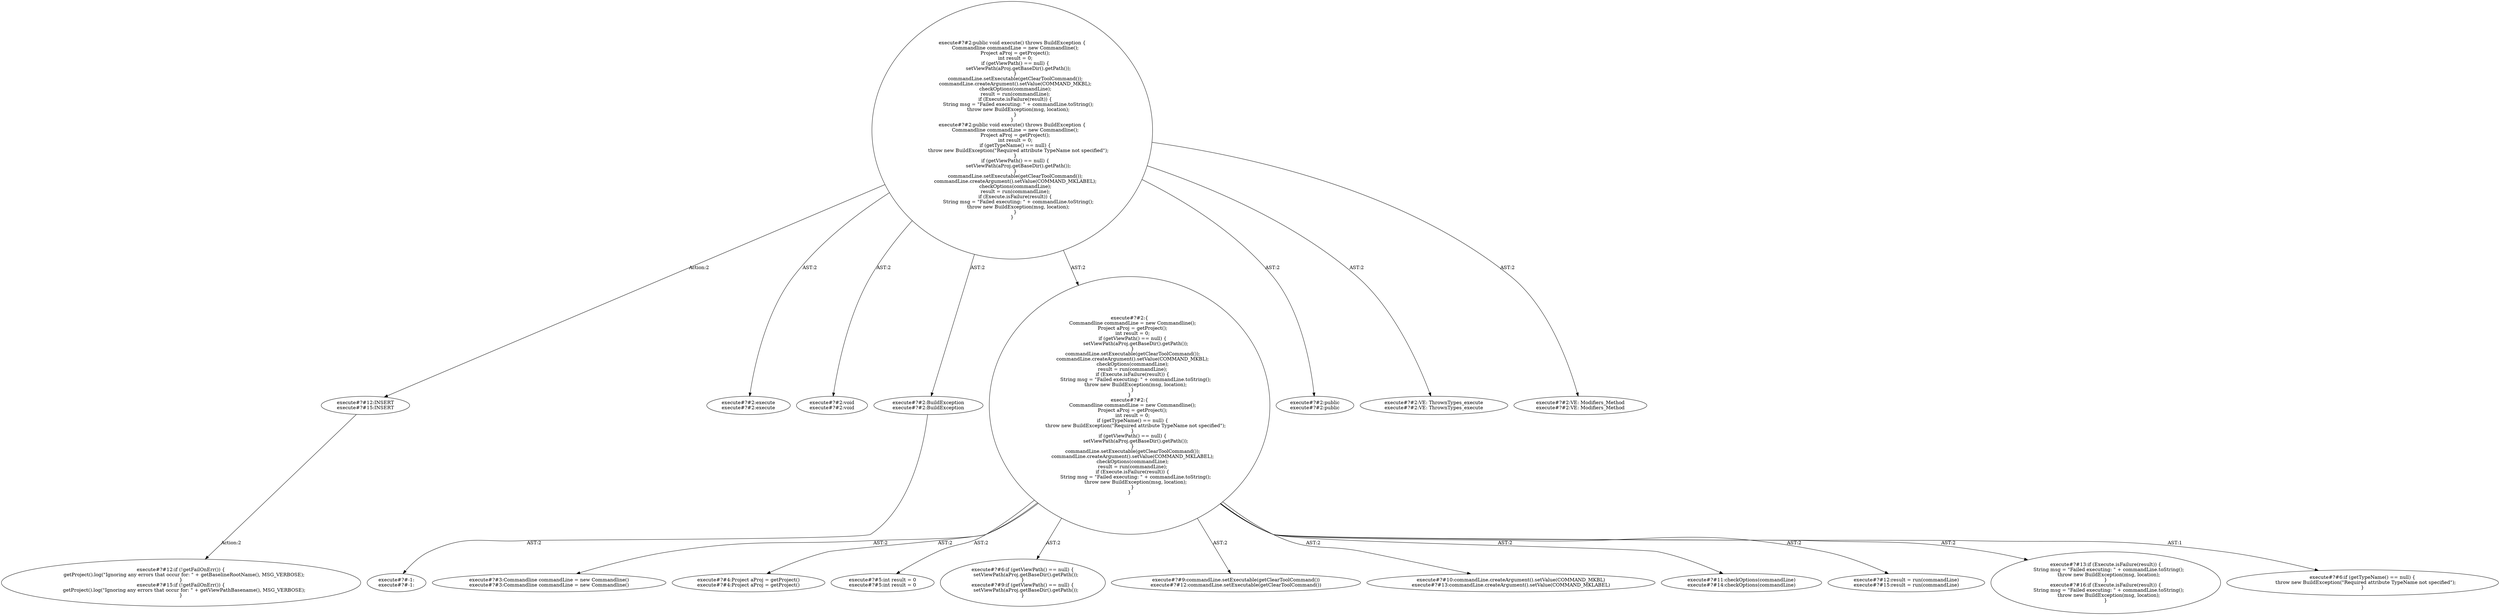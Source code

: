 digraph "Pattern" {
0 [label="execute#?#12:INSERT
execute#?#15:INSERT" shape=ellipse]
1 [label="execute#?#2:public void execute() throws BuildException \{
    Commandline commandLine = new Commandline();
    Project aProj = getProject();
    int result = 0;
    if (getViewPath() == null) \{
        setViewPath(aProj.getBaseDir().getPath());
    \}
    commandLine.setExecutable(getClearToolCommand());
    commandLine.createArgument().setValue(COMMAND_MKBL);
    checkOptions(commandLine);
    result = run(commandLine);
    if (Execute.isFailure(result)) \{
        String msg = \"Failed executing: \" + commandLine.toString();
        throw new BuildException(msg, location);
    \}
\}
execute#?#2:public void execute() throws BuildException \{
    Commandline commandLine = new Commandline();
    Project aProj = getProject();
    int result = 0;
    if (getTypeName() == null) \{
        throw new BuildException(\"Required attribute TypeName not specified\");
    \}
    if (getViewPath() == null) \{
        setViewPath(aProj.getBaseDir().getPath());
    \}
    commandLine.setExecutable(getClearToolCommand());
    commandLine.createArgument().setValue(COMMAND_MKLABEL);
    checkOptions(commandLine);
    result = run(commandLine);
    if (Execute.isFailure(result)) \{
        String msg = \"Failed executing: \" + commandLine.toString();
        throw new BuildException(msg, location);
    \}
\}" shape=ellipse]
2 [label="execute#?#2:execute
execute#?#2:execute" shape=ellipse]
3 [label="execute#?#2:void
execute#?#2:void" shape=ellipse]
4 [label="execute#?#2:BuildException
execute#?#2:BuildException" shape=ellipse]
5 [label="execute#?#-1:
execute#?#-1:" shape=ellipse]
6 [label="execute#?#2:\{
    Commandline commandLine = new Commandline();
    Project aProj = getProject();
    int result = 0;
    if (getViewPath() == null) \{
        setViewPath(aProj.getBaseDir().getPath());
    \}
    commandLine.setExecutable(getClearToolCommand());
    commandLine.createArgument().setValue(COMMAND_MKBL);
    checkOptions(commandLine);
    result = run(commandLine);
    if (Execute.isFailure(result)) \{
        String msg = \"Failed executing: \" + commandLine.toString();
        throw new BuildException(msg, location);
    \}
\}
execute#?#2:\{
    Commandline commandLine = new Commandline();
    Project aProj = getProject();
    int result = 0;
    if (getTypeName() == null) \{
        throw new BuildException(\"Required attribute TypeName not specified\");
    \}
    if (getViewPath() == null) \{
        setViewPath(aProj.getBaseDir().getPath());
    \}
    commandLine.setExecutable(getClearToolCommand());
    commandLine.createArgument().setValue(COMMAND_MKLABEL);
    checkOptions(commandLine);
    result = run(commandLine);
    if (Execute.isFailure(result)) \{
        String msg = \"Failed executing: \" + commandLine.toString();
        throw new BuildException(msg, location);
    \}
\}" shape=ellipse]
7 [label="execute#?#3:Commandline commandLine = new Commandline()
execute#?#3:Commandline commandLine = new Commandline()" shape=ellipse]
8 [label="execute#?#4:Project aProj = getProject()
execute#?#4:Project aProj = getProject()" shape=ellipse]
9 [label="execute#?#5:int result = 0
execute#?#5:int result = 0" shape=ellipse]
10 [label="execute#?#6:if (getViewPath() == null) \{
    setViewPath(aProj.getBaseDir().getPath());
\}
execute#?#9:if (getViewPath() == null) \{
    setViewPath(aProj.getBaseDir().getPath());
\}" shape=ellipse]
11 [label="execute#?#9:commandLine.setExecutable(getClearToolCommand())
execute#?#12:commandLine.setExecutable(getClearToolCommand())" shape=ellipse]
12 [label="execute#?#10:commandLine.createArgument().setValue(COMMAND_MKBL)
execute#?#13:commandLine.createArgument().setValue(COMMAND_MKLABEL)" shape=ellipse]
13 [label="execute#?#11:checkOptions(commandLine)
execute#?#14:checkOptions(commandLine)" shape=ellipse]
14 [label="execute#?#12:result = run(commandLine)
execute#?#15:result = run(commandLine)" shape=ellipse]
15 [label="execute#?#13:if (Execute.isFailure(result)) \{
    String msg = \"Failed executing: \" + commandLine.toString();
    throw new BuildException(msg, location);
\}
execute#?#16:if (Execute.isFailure(result)) \{
    String msg = \"Failed executing: \" + commandLine.toString();
    throw new BuildException(msg, location);
\}" shape=ellipse]
16 [label="execute#?#2:public
execute#?#2:public" shape=ellipse]
17 [label="execute#?#2:VE: ThrownTypes_execute
execute#?#2:VE: ThrownTypes_execute" shape=ellipse]
18 [label="execute#?#2:VE: Modifiers_Method
execute#?#2:VE: Modifiers_Method" shape=ellipse]
19 [label="execute#?#12:if (!getFailOnErr()) \{
    getProject().log(\"Ignoring any errors that occur for: \" + getBaselineRootName(), MSG_VERBOSE);
\}
execute#?#15:if (!getFailOnErr()) \{
    getProject().log(\"Ignoring any errors that occur for: \" + getViewPathBasename(), MSG_VERBOSE);
\}" shape=ellipse]
20 [label="execute#?#6:if (getTypeName() == null) \{
    throw new BuildException(\"Required attribute TypeName not specified\");
\}" shape=ellipse]
0 -> 19 [label="Action:2"];
1 -> 0 [label="Action:2"];
1 -> 2 [label="AST:2"];
1 -> 3 [label="AST:2"];
1 -> 4 [label="AST:2"];
1 -> 6 [label="AST:2"];
1 -> 16 [label="AST:2"];
1 -> 17 [label="AST:2"];
1 -> 18 [label="AST:2"];
4 -> 5 [label="AST:2"];
6 -> 7 [label="AST:2"];
6 -> 8 [label="AST:2"];
6 -> 9 [label="AST:2"];
6 -> 10 [label="AST:2"];
6 -> 11 [label="AST:2"];
6 -> 12 [label="AST:2"];
6 -> 13 [label="AST:2"];
6 -> 14 [label="AST:2"];
6 -> 15 [label="AST:2"];
6 -> 20 [label="AST:1"];
}